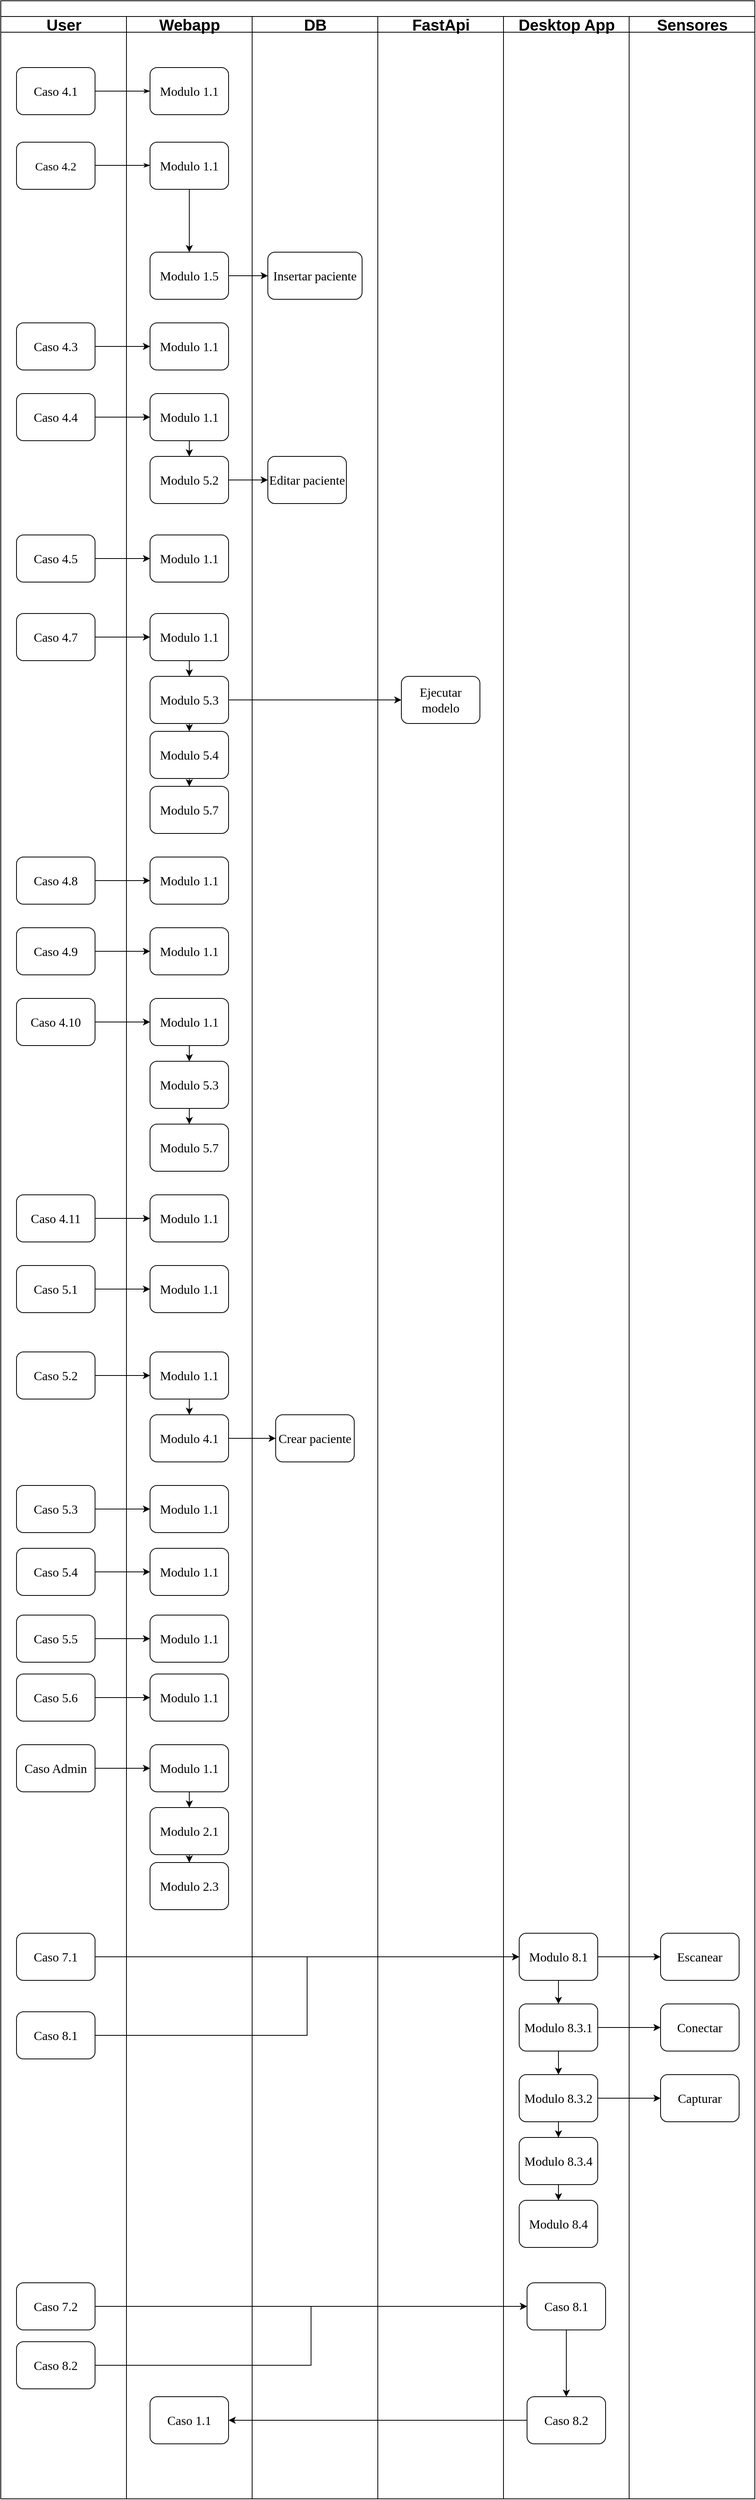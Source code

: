 <mxfile version="22.1.4" type="device">
  <diagram name="Page-1" id="74e2e168-ea6b-b213-b513-2b3c1d86103e">
    <mxGraphModel dx="1400" dy="723" grid="1" gridSize="10" guides="1" tooltips="1" connect="1" arrows="1" fold="1" page="1" pageScale="1" pageWidth="1100" pageHeight="850" background="none" math="0" shadow="0">
      <root>
        <mxCell id="0" />
        <mxCell id="1" parent="0" />
        <mxCell id="77e6c97f196da883-1" value="" style="swimlane;html=1;childLayout=stackLayout;startSize=20;rounded=0;shadow=0;labelBackgroundColor=none;strokeWidth=1;fontFamily=Verdana;fontSize=19;align=center;" parent="1" vertex="1">
          <mxGeometry x="70" y="40" width="960" height="3180" as="geometry" />
        </mxCell>
        <mxCell id="77e6c97f196da883-2" value="User" style="swimlane;html=1;startSize=20;fontSize=20;" parent="77e6c97f196da883-1" vertex="1">
          <mxGeometry y="20" width="160" height="3160" as="geometry" />
        </mxCell>
        <mxCell id="77e6c97f196da883-8" value="&lt;font style=&quot;font-size: 16px;&quot;&gt;Caso 4.1&lt;/font&gt;" style="rounded=1;whiteSpace=wrap;html=1;shadow=0;labelBackgroundColor=none;strokeWidth=1;fontFamily=Verdana;fontSize=8;align=center;" parent="77e6c97f196da883-2" vertex="1">
          <mxGeometry x="20" y="65" width="100" height="60" as="geometry" />
        </mxCell>
        <mxCell id="XBD43902KFohH3j-Ddfg-4" value="&lt;font style=&quot;font-size: 15px;&quot;&gt;Caso 4.2&lt;/font&gt;" style="rounded=1;whiteSpace=wrap;html=1;shadow=0;labelBackgroundColor=none;strokeWidth=1;fontFamily=Verdana;fontSize=8;align=center;" parent="77e6c97f196da883-2" vertex="1">
          <mxGeometry x="20" y="160" width="100" height="60" as="geometry" />
        </mxCell>
        <mxCell id="XBD43902KFohH3j-Ddfg-8" style="edgeStyle=orthogonalEdgeStyle;rounded=1;html=1;labelBackgroundColor=none;startArrow=none;startFill=0;startSize=5;endArrow=classicThin;endFill=1;endSize=5;jettySize=auto;orthogonalLoop=1;strokeWidth=1;fontFamily=Verdana;fontSize=8" parent="77e6c97f196da883-2" edge="1">
          <mxGeometry relative="1" as="geometry">
            <mxPoint x="120" y="189.5" as="sourcePoint" />
            <mxPoint x="190" y="189.5" as="targetPoint" />
          </mxGeometry>
        </mxCell>
        <mxCell id="XBD43902KFohH3j-Ddfg-13" value="&lt;font style=&quot;font-size: 16px;&quot;&gt;Caso 4.3&lt;/font&gt;" style="rounded=1;whiteSpace=wrap;html=1;shadow=0;labelBackgroundColor=none;strokeWidth=1;fontFamily=Verdana;fontSize=8;align=center;" parent="77e6c97f196da883-2" vertex="1">
          <mxGeometry x="20" y="390" width="100" height="60" as="geometry" />
        </mxCell>
        <mxCell id="XBD43902KFohH3j-Ddfg-16" value="&lt;font style=&quot;font-size: 16px;&quot;&gt;Caso 4.4&lt;/font&gt;" style="rounded=1;whiteSpace=wrap;html=1;shadow=0;labelBackgroundColor=none;strokeWidth=1;fontFamily=Verdana;fontSize=8;align=center;" parent="77e6c97f196da883-2" vertex="1">
          <mxGeometry x="20" y="480" width="100" height="60" as="geometry" />
        </mxCell>
        <mxCell id="XBD43902KFohH3j-Ddfg-29" value="&lt;font style=&quot;font-size: 16px;&quot;&gt;Caso 4.5&lt;/font&gt;" style="rounded=1;whiteSpace=wrap;html=1;shadow=0;labelBackgroundColor=none;strokeWidth=1;fontFamily=Verdana;fontSize=8;align=center;" parent="77e6c97f196da883-2" vertex="1">
          <mxGeometry x="20" y="660" width="100" height="60" as="geometry" />
        </mxCell>
        <mxCell id="XBD43902KFohH3j-Ddfg-32" value="&lt;font style=&quot;font-size: 16px;&quot;&gt;Caso 4.7&lt;/font&gt;" style="rounded=1;whiteSpace=wrap;html=1;shadow=0;labelBackgroundColor=none;strokeWidth=1;fontFamily=Verdana;fontSize=8;align=center;" parent="77e6c97f196da883-2" vertex="1">
          <mxGeometry x="20" y="760" width="100" height="60" as="geometry" />
        </mxCell>
        <mxCell id="XBD43902KFohH3j-Ddfg-45" value="&lt;font style=&quot;font-size: 16px;&quot;&gt;Caso 4.8&lt;/font&gt;" style="rounded=1;whiteSpace=wrap;html=1;shadow=0;labelBackgroundColor=none;strokeWidth=1;fontFamily=Verdana;fontSize=8;align=center;" parent="77e6c97f196da883-2" vertex="1">
          <mxGeometry x="20" y="1070" width="100" height="60" as="geometry" />
        </mxCell>
        <mxCell id="XBD43902KFohH3j-Ddfg-48" value="&lt;font style=&quot;font-size: 16px;&quot;&gt;Caso 4.9&lt;/font&gt;" style="rounded=1;whiteSpace=wrap;html=1;shadow=0;labelBackgroundColor=none;strokeWidth=1;fontFamily=Verdana;fontSize=8;align=center;" parent="77e6c97f196da883-2" vertex="1">
          <mxGeometry x="20" y="1160" width="100" height="60" as="geometry" />
        </mxCell>
        <mxCell id="XBD43902KFohH3j-Ddfg-51" value="&lt;font style=&quot;font-size: 16px;&quot;&gt;Caso 4.10&lt;/font&gt;" style="rounded=1;whiteSpace=wrap;html=1;shadow=0;labelBackgroundColor=none;strokeWidth=1;fontFamily=Verdana;fontSize=8;align=center;" parent="77e6c97f196da883-2" vertex="1">
          <mxGeometry x="20" y="1250" width="100" height="60" as="geometry" />
        </mxCell>
        <mxCell id="XBD43902KFohH3j-Ddfg-58" value="&lt;font style=&quot;font-size: 16px;&quot;&gt;Caso 4.11&lt;/font&gt;" style="rounded=1;whiteSpace=wrap;html=1;shadow=0;labelBackgroundColor=none;strokeWidth=1;fontFamily=Verdana;fontSize=8;align=center;" parent="77e6c97f196da883-2" vertex="1">
          <mxGeometry x="20" y="1500" width="100" height="60" as="geometry" />
        </mxCell>
        <mxCell id="XBD43902KFohH3j-Ddfg-61" value="&lt;font style=&quot;font-size: 16px;&quot;&gt;Caso 5.1&lt;/font&gt;" style="rounded=1;whiteSpace=wrap;html=1;shadow=0;labelBackgroundColor=none;strokeWidth=1;fontFamily=Verdana;fontSize=8;align=center;" parent="77e6c97f196da883-2" vertex="1">
          <mxGeometry x="20" y="1590" width="100" height="60" as="geometry" />
        </mxCell>
        <mxCell id="XBD43902KFohH3j-Ddfg-64" value="&lt;font style=&quot;font-size: 16px;&quot;&gt;Caso 5.2&lt;/font&gt;" style="rounded=1;whiteSpace=wrap;html=1;shadow=0;labelBackgroundColor=none;strokeWidth=1;fontFamily=Verdana;fontSize=8;align=center;" parent="77e6c97f196da883-2" vertex="1">
          <mxGeometry x="20" y="1700" width="100" height="60" as="geometry" />
        </mxCell>
        <mxCell id="XBD43902KFohH3j-Ddfg-72" value="&lt;font style=&quot;font-size: 16px;&quot;&gt;Caso 5.3&lt;/font&gt;" style="rounded=1;whiteSpace=wrap;html=1;shadow=0;labelBackgroundColor=none;strokeWidth=1;fontFamily=Verdana;fontSize=8;align=center;" parent="77e6c97f196da883-2" vertex="1">
          <mxGeometry x="20" y="1870" width="100" height="60" as="geometry" />
        </mxCell>
        <mxCell id="XBD43902KFohH3j-Ddfg-75" value="&lt;font style=&quot;font-size: 16px;&quot;&gt;Caso 5.4&lt;/font&gt;" style="rounded=1;whiteSpace=wrap;html=1;shadow=0;labelBackgroundColor=none;strokeWidth=1;fontFamily=Verdana;fontSize=8;align=center;" parent="77e6c97f196da883-2" vertex="1">
          <mxGeometry x="20" y="1950" width="100" height="60" as="geometry" />
        </mxCell>
        <mxCell id="XBD43902KFohH3j-Ddfg-78" value="&lt;font style=&quot;font-size: 16px;&quot;&gt;Caso 5.5&lt;/font&gt;" style="rounded=1;whiteSpace=wrap;html=1;shadow=0;labelBackgroundColor=none;strokeWidth=1;fontFamily=Verdana;fontSize=8;align=center;" parent="77e6c97f196da883-2" vertex="1">
          <mxGeometry x="20" y="2035" width="100" height="60" as="geometry" />
        </mxCell>
        <mxCell id="XBD43902KFohH3j-Ddfg-81" value="&lt;font style=&quot;font-size: 16px;&quot;&gt;Caso 5.6&lt;/font&gt;" style="rounded=1;whiteSpace=wrap;html=1;shadow=0;labelBackgroundColor=none;strokeWidth=1;fontFamily=Verdana;fontSize=8;align=center;" parent="77e6c97f196da883-2" vertex="1">
          <mxGeometry x="20" y="2110" width="100" height="60" as="geometry" />
        </mxCell>
        <mxCell id="XBD43902KFohH3j-Ddfg-86" value="&lt;font style=&quot;font-size: 16px;&quot;&gt;Caso Admin&lt;/font&gt;" style="rounded=1;whiteSpace=wrap;html=1;shadow=0;labelBackgroundColor=none;strokeWidth=1;fontFamily=Verdana;fontSize=8;align=center;" parent="77e6c97f196da883-2" vertex="1">
          <mxGeometry x="20" y="2200" width="100" height="60" as="geometry" />
        </mxCell>
        <mxCell id="XBD43902KFohH3j-Ddfg-93" value="&lt;font style=&quot;font-size: 16px;&quot;&gt;Caso 7.1&lt;/font&gt;" style="rounded=1;whiteSpace=wrap;html=1;shadow=0;labelBackgroundColor=none;strokeWidth=1;fontFamily=Verdana;fontSize=8;align=center;" parent="77e6c97f196da883-2" vertex="1">
          <mxGeometry x="20" y="2440" width="100" height="60" as="geometry" />
        </mxCell>
        <mxCell id="XBD43902KFohH3j-Ddfg-132" value="&lt;font style=&quot;font-size: 16px;&quot;&gt;Caso 7.2&lt;/font&gt;" style="rounded=1;whiteSpace=wrap;html=1;shadow=0;labelBackgroundColor=none;strokeWidth=1;fontFamily=Verdana;fontSize=8;align=center;" parent="77e6c97f196da883-2" vertex="1">
          <mxGeometry x="20" y="2885" width="100" height="60" as="geometry" />
        </mxCell>
        <mxCell id="XBD43902KFohH3j-Ddfg-150" value="&lt;font style=&quot;font-size: 16px;&quot;&gt;Caso 8.1&lt;/font&gt;" style="rounded=1;whiteSpace=wrap;html=1;shadow=0;labelBackgroundColor=none;strokeWidth=1;fontFamily=Verdana;fontSize=8;align=center;" parent="77e6c97f196da883-2" vertex="1">
          <mxGeometry x="20" y="2540" width="100" height="60" as="geometry" />
        </mxCell>
        <mxCell id="XBD43902KFohH3j-Ddfg-152" value="&lt;font style=&quot;font-size: 16px;&quot;&gt;Caso 8.2&lt;/font&gt;" style="rounded=1;whiteSpace=wrap;html=1;shadow=0;labelBackgroundColor=none;strokeWidth=1;fontFamily=Verdana;fontSize=8;align=center;" parent="77e6c97f196da883-2" vertex="1">
          <mxGeometry x="20" y="2960" width="100" height="60" as="geometry" />
        </mxCell>
        <mxCell id="77e6c97f196da883-26" style="edgeStyle=orthogonalEdgeStyle;rounded=1;html=1;labelBackgroundColor=none;startArrow=none;startFill=0;startSize=5;endArrow=classicThin;endFill=1;endSize=5;jettySize=auto;orthogonalLoop=1;strokeWidth=1;fontFamily=Verdana;fontSize=8" parent="77e6c97f196da883-1" source="77e6c97f196da883-8" target="77e6c97f196da883-11" edge="1">
          <mxGeometry relative="1" as="geometry" />
        </mxCell>
        <mxCell id="77e6c97f196da883-3" value="Webapp" style="swimlane;html=1;startSize=20;fontSize=20;" parent="77e6c97f196da883-1" vertex="1">
          <mxGeometry x="160" y="20" width="160" height="3160" as="geometry" />
        </mxCell>
        <mxCell id="77e6c97f196da883-11" value="&lt;font style=&quot;font-size: 16px;&quot;&gt;Modulo 1.1&lt;/font&gt;" style="rounded=1;whiteSpace=wrap;html=1;shadow=0;labelBackgroundColor=none;strokeWidth=1;fontFamily=Verdana;fontSize=8;align=center;" parent="77e6c97f196da883-3" vertex="1">
          <mxGeometry x="30" y="65" width="100" height="60" as="geometry" />
        </mxCell>
        <mxCell id="XBD43902KFohH3j-Ddfg-10" value="" style="edgeStyle=orthogonalEdgeStyle;rounded=0;orthogonalLoop=1;jettySize=auto;html=1;" parent="77e6c97f196da883-3" source="XBD43902KFohH3j-Ddfg-7" target="XBD43902KFohH3j-Ddfg-9" edge="1">
          <mxGeometry relative="1" as="geometry" />
        </mxCell>
        <mxCell id="XBD43902KFohH3j-Ddfg-7" value="&lt;font style=&quot;font-size: 16px;&quot;&gt;Modulo 1.1&lt;/font&gt;" style="rounded=1;whiteSpace=wrap;html=1;shadow=0;labelBackgroundColor=none;strokeWidth=1;fontFamily=Verdana;fontSize=8;align=center;" parent="77e6c97f196da883-3" vertex="1">
          <mxGeometry x="30" y="160" width="100" height="60" as="geometry" />
        </mxCell>
        <mxCell id="XBD43902KFohH3j-Ddfg-9" value="&lt;font style=&quot;font-size: 16px;&quot;&gt;Modulo 1.5&lt;/font&gt;" style="rounded=1;whiteSpace=wrap;html=1;shadow=0;labelBackgroundColor=none;strokeWidth=1;fontFamily=Verdana;fontSize=8;align=center;" parent="77e6c97f196da883-3" vertex="1">
          <mxGeometry x="30" y="300" width="100" height="60" as="geometry" />
        </mxCell>
        <mxCell id="XBD43902KFohH3j-Ddfg-14" value="&lt;font style=&quot;font-size: 16px;&quot;&gt;Modulo 1.1&lt;/font&gt;" style="rounded=1;whiteSpace=wrap;html=1;shadow=0;labelBackgroundColor=none;strokeWidth=1;fontFamily=Verdana;fontSize=8;align=center;" parent="77e6c97f196da883-3" vertex="1">
          <mxGeometry x="30" y="390" width="100" height="60" as="geometry" />
        </mxCell>
        <mxCell id="XBD43902KFohH3j-Ddfg-20" value="" style="edgeStyle=orthogonalEdgeStyle;rounded=0;orthogonalLoop=1;jettySize=auto;html=1;" parent="77e6c97f196da883-3" source="XBD43902KFohH3j-Ddfg-17" target="XBD43902KFohH3j-Ddfg-19" edge="1">
          <mxGeometry relative="1" as="geometry" />
        </mxCell>
        <mxCell id="XBD43902KFohH3j-Ddfg-17" value="&lt;font style=&quot;font-size: 16px;&quot;&gt;Modulo 1.1&lt;/font&gt;" style="rounded=1;whiteSpace=wrap;html=1;shadow=0;labelBackgroundColor=none;strokeWidth=1;fontFamily=Verdana;fontSize=8;align=center;" parent="77e6c97f196da883-3" vertex="1">
          <mxGeometry x="30" y="480" width="100" height="60" as="geometry" />
        </mxCell>
        <mxCell id="XBD43902KFohH3j-Ddfg-19" value="&lt;font style=&quot;font-size: 16px;&quot;&gt;Modulo 5.2&lt;/font&gt;" style="rounded=1;whiteSpace=wrap;html=1;shadow=0;labelBackgroundColor=none;strokeWidth=1;fontFamily=Verdana;fontSize=8;align=center;" parent="77e6c97f196da883-3" vertex="1">
          <mxGeometry x="30" y="560" width="100" height="60" as="geometry" />
        </mxCell>
        <mxCell id="XBD43902KFohH3j-Ddfg-30" value="&lt;font style=&quot;font-size: 16px;&quot;&gt;Modulo 1.1&lt;/font&gt;" style="rounded=1;whiteSpace=wrap;html=1;shadow=0;labelBackgroundColor=none;strokeWidth=1;fontFamily=Verdana;fontSize=8;align=center;" parent="77e6c97f196da883-3" vertex="1">
          <mxGeometry x="30" y="660" width="100" height="60" as="geometry" />
        </mxCell>
        <mxCell id="XBD43902KFohH3j-Ddfg-36" value="" style="edgeStyle=orthogonalEdgeStyle;rounded=0;orthogonalLoop=1;jettySize=auto;html=1;" parent="77e6c97f196da883-3" source="XBD43902KFohH3j-Ddfg-33" target="XBD43902KFohH3j-Ddfg-35" edge="1">
          <mxGeometry relative="1" as="geometry" />
        </mxCell>
        <mxCell id="XBD43902KFohH3j-Ddfg-33" value="&lt;font style=&quot;font-size: 16px;&quot;&gt;Modulo 1.1&lt;/font&gt;" style="rounded=1;whiteSpace=wrap;html=1;shadow=0;labelBackgroundColor=none;strokeWidth=1;fontFamily=Verdana;fontSize=8;align=center;" parent="77e6c97f196da883-3" vertex="1">
          <mxGeometry x="30" y="760" width="100" height="60" as="geometry" />
        </mxCell>
        <mxCell id="XBD43902KFohH3j-Ddfg-38" value="" style="edgeStyle=orthogonalEdgeStyle;rounded=0;orthogonalLoop=1;jettySize=auto;html=1;" parent="77e6c97f196da883-3" source="XBD43902KFohH3j-Ddfg-35" target="XBD43902KFohH3j-Ddfg-37" edge="1">
          <mxGeometry relative="1" as="geometry" />
        </mxCell>
        <mxCell id="XBD43902KFohH3j-Ddfg-35" value="&lt;font style=&quot;font-size: 16px;&quot;&gt;Modulo 5.3&lt;/font&gt;" style="rounded=1;whiteSpace=wrap;html=1;shadow=0;labelBackgroundColor=none;strokeWidth=1;fontFamily=Verdana;fontSize=8;align=center;" parent="77e6c97f196da883-3" vertex="1">
          <mxGeometry x="30" y="840" width="100" height="60" as="geometry" />
        </mxCell>
        <mxCell id="XBD43902KFohH3j-Ddfg-40" value="" style="edgeStyle=orthogonalEdgeStyle;rounded=0;orthogonalLoop=1;jettySize=auto;html=1;" parent="77e6c97f196da883-3" source="XBD43902KFohH3j-Ddfg-37" target="XBD43902KFohH3j-Ddfg-39" edge="1">
          <mxGeometry relative="1" as="geometry" />
        </mxCell>
        <mxCell id="XBD43902KFohH3j-Ddfg-37" value="&lt;font style=&quot;font-size: 16px;&quot;&gt;Modulo 5.4&lt;/font&gt;" style="rounded=1;whiteSpace=wrap;html=1;shadow=0;labelBackgroundColor=none;strokeWidth=1;fontFamily=Verdana;fontSize=8;align=center;" parent="77e6c97f196da883-3" vertex="1">
          <mxGeometry x="30" y="910" width="100" height="60" as="geometry" />
        </mxCell>
        <mxCell id="XBD43902KFohH3j-Ddfg-39" value="&lt;font style=&quot;font-size: 16px;&quot;&gt;Modulo 5.7&lt;/font&gt;" style="rounded=1;whiteSpace=wrap;html=1;shadow=0;labelBackgroundColor=none;strokeWidth=1;fontFamily=Verdana;fontSize=8;align=center;" parent="77e6c97f196da883-3" vertex="1">
          <mxGeometry x="30" y="980" width="100" height="60" as="geometry" />
        </mxCell>
        <mxCell id="XBD43902KFohH3j-Ddfg-46" value="&lt;font style=&quot;font-size: 16px;&quot;&gt;Modulo 1.1&lt;/font&gt;" style="rounded=1;whiteSpace=wrap;html=1;shadow=0;labelBackgroundColor=none;strokeWidth=1;fontFamily=Verdana;fontSize=8;align=center;" parent="77e6c97f196da883-3" vertex="1">
          <mxGeometry x="30" y="1070" width="100" height="60" as="geometry" />
        </mxCell>
        <mxCell id="XBD43902KFohH3j-Ddfg-49" value="&lt;font style=&quot;font-size: 16px;&quot;&gt;Modulo 1.1&lt;/font&gt;" style="rounded=1;whiteSpace=wrap;html=1;shadow=0;labelBackgroundColor=none;strokeWidth=1;fontFamily=Verdana;fontSize=8;align=center;" parent="77e6c97f196da883-3" vertex="1">
          <mxGeometry x="30" y="1160" width="100" height="60" as="geometry" />
        </mxCell>
        <mxCell id="XBD43902KFohH3j-Ddfg-55" value="" style="edgeStyle=orthogonalEdgeStyle;rounded=0;orthogonalLoop=1;jettySize=auto;html=1;" parent="77e6c97f196da883-3" source="XBD43902KFohH3j-Ddfg-52" target="XBD43902KFohH3j-Ddfg-54" edge="1">
          <mxGeometry relative="1" as="geometry" />
        </mxCell>
        <mxCell id="XBD43902KFohH3j-Ddfg-52" value="&lt;font style=&quot;font-size: 16px;&quot;&gt;Modulo 1.1&lt;/font&gt;" style="rounded=1;whiteSpace=wrap;html=1;shadow=0;labelBackgroundColor=none;strokeWidth=1;fontFamily=Verdana;fontSize=8;align=center;" parent="77e6c97f196da883-3" vertex="1">
          <mxGeometry x="30" y="1250" width="100" height="60" as="geometry" />
        </mxCell>
        <mxCell id="XBD43902KFohH3j-Ddfg-57" value="" style="edgeStyle=orthogonalEdgeStyle;rounded=0;orthogonalLoop=1;jettySize=auto;html=1;" parent="77e6c97f196da883-3" source="XBD43902KFohH3j-Ddfg-54" target="XBD43902KFohH3j-Ddfg-56" edge="1">
          <mxGeometry relative="1" as="geometry" />
        </mxCell>
        <mxCell id="XBD43902KFohH3j-Ddfg-54" value="&lt;font style=&quot;font-size: 16px;&quot;&gt;Modulo 5.3&lt;/font&gt;" style="rounded=1;whiteSpace=wrap;html=1;shadow=0;labelBackgroundColor=none;strokeWidth=1;fontFamily=Verdana;fontSize=8;align=center;" parent="77e6c97f196da883-3" vertex="1">
          <mxGeometry x="30" y="1330" width="100" height="60" as="geometry" />
        </mxCell>
        <mxCell id="XBD43902KFohH3j-Ddfg-56" value="&lt;font style=&quot;font-size: 16px;&quot;&gt;Modulo 5.7&lt;/font&gt;" style="rounded=1;whiteSpace=wrap;html=1;shadow=0;labelBackgroundColor=none;strokeWidth=1;fontFamily=Verdana;fontSize=8;align=center;" parent="77e6c97f196da883-3" vertex="1">
          <mxGeometry x="30" y="1410" width="100" height="60" as="geometry" />
        </mxCell>
        <mxCell id="XBD43902KFohH3j-Ddfg-59" value="&lt;font style=&quot;font-size: 16px;&quot;&gt;Modulo 1.1&lt;/font&gt;" style="rounded=1;whiteSpace=wrap;html=1;shadow=0;labelBackgroundColor=none;strokeWidth=1;fontFamily=Verdana;fontSize=8;align=center;" parent="77e6c97f196da883-3" vertex="1">
          <mxGeometry x="30" y="1500" width="100" height="60" as="geometry" />
        </mxCell>
        <mxCell id="XBD43902KFohH3j-Ddfg-62" value="&lt;font style=&quot;font-size: 16px;&quot;&gt;Modulo 1.1&lt;/font&gt;" style="rounded=1;whiteSpace=wrap;html=1;shadow=0;labelBackgroundColor=none;strokeWidth=1;fontFamily=Verdana;fontSize=8;align=center;" parent="77e6c97f196da883-3" vertex="1">
          <mxGeometry x="30" y="1590" width="100" height="60" as="geometry" />
        </mxCell>
        <mxCell id="XBD43902KFohH3j-Ddfg-68" value="" style="edgeStyle=orthogonalEdgeStyle;rounded=0;orthogonalLoop=1;jettySize=auto;html=1;" parent="77e6c97f196da883-3" source="XBD43902KFohH3j-Ddfg-65" target="XBD43902KFohH3j-Ddfg-67" edge="1">
          <mxGeometry relative="1" as="geometry" />
        </mxCell>
        <mxCell id="XBD43902KFohH3j-Ddfg-65" value="&lt;font style=&quot;font-size: 16px;&quot;&gt;Modulo 1.1&lt;/font&gt;" style="rounded=1;whiteSpace=wrap;html=1;shadow=0;labelBackgroundColor=none;strokeWidth=1;fontFamily=Verdana;fontSize=8;align=center;" parent="77e6c97f196da883-3" vertex="1">
          <mxGeometry x="30" y="1700" width="100" height="60" as="geometry" />
        </mxCell>
        <mxCell id="XBD43902KFohH3j-Ddfg-67" value="&lt;font style=&quot;font-size: 16px;&quot;&gt;Modulo 4.1&lt;/font&gt;" style="rounded=1;whiteSpace=wrap;html=1;shadow=0;labelBackgroundColor=none;strokeWidth=1;fontFamily=Verdana;fontSize=8;align=center;" parent="77e6c97f196da883-3" vertex="1">
          <mxGeometry x="30" y="1780" width="100" height="60" as="geometry" />
        </mxCell>
        <mxCell id="XBD43902KFohH3j-Ddfg-73" value="&lt;font style=&quot;font-size: 16px;&quot;&gt;Modulo 1.1&lt;/font&gt;" style="rounded=1;whiteSpace=wrap;html=1;shadow=0;labelBackgroundColor=none;strokeWidth=1;fontFamily=Verdana;fontSize=8;align=center;" parent="77e6c97f196da883-3" vertex="1">
          <mxGeometry x="30" y="1870" width="100" height="60" as="geometry" />
        </mxCell>
        <mxCell id="XBD43902KFohH3j-Ddfg-76" value="&lt;font style=&quot;font-size: 16px;&quot;&gt;Modulo 1.1&lt;/font&gt;" style="rounded=1;whiteSpace=wrap;html=1;shadow=0;labelBackgroundColor=none;strokeWidth=1;fontFamily=Verdana;fontSize=8;align=center;" parent="77e6c97f196da883-3" vertex="1">
          <mxGeometry x="30" y="1950" width="100" height="60" as="geometry" />
        </mxCell>
        <mxCell id="XBD43902KFohH3j-Ddfg-79" value="&lt;font style=&quot;font-size: 16px;&quot;&gt;Modulo 1.1&lt;/font&gt;" style="rounded=1;whiteSpace=wrap;html=1;shadow=0;labelBackgroundColor=none;strokeWidth=1;fontFamily=Verdana;fontSize=8;align=center;" parent="77e6c97f196da883-3" vertex="1">
          <mxGeometry x="30" y="2035" width="100" height="60" as="geometry" />
        </mxCell>
        <mxCell id="XBD43902KFohH3j-Ddfg-82" value="&lt;font style=&quot;font-size: 16px;&quot;&gt;Modulo 1.1&lt;/font&gt;" style="rounded=1;whiteSpace=wrap;html=1;shadow=0;labelBackgroundColor=none;strokeWidth=1;fontFamily=Verdana;fontSize=8;align=center;" parent="77e6c97f196da883-3" vertex="1">
          <mxGeometry x="30" y="2110" width="100" height="60" as="geometry" />
        </mxCell>
        <mxCell id="XBD43902KFohH3j-Ddfg-90" value="" style="edgeStyle=orthogonalEdgeStyle;rounded=0;orthogonalLoop=1;jettySize=auto;html=1;" parent="77e6c97f196da883-3" source="XBD43902KFohH3j-Ddfg-87" target="XBD43902KFohH3j-Ddfg-89" edge="1">
          <mxGeometry relative="1" as="geometry" />
        </mxCell>
        <mxCell id="XBD43902KFohH3j-Ddfg-87" value="&lt;font style=&quot;font-size: 16px;&quot;&gt;Modulo 1.1&lt;/font&gt;" style="rounded=1;whiteSpace=wrap;html=1;shadow=0;labelBackgroundColor=none;strokeWidth=1;fontFamily=Verdana;fontSize=8;align=center;" parent="77e6c97f196da883-3" vertex="1">
          <mxGeometry x="30" y="2200" width="100" height="60" as="geometry" />
        </mxCell>
        <mxCell id="XBD43902KFohH3j-Ddfg-92" value="" style="edgeStyle=orthogonalEdgeStyle;rounded=0;orthogonalLoop=1;jettySize=auto;html=1;" parent="77e6c97f196da883-3" source="XBD43902KFohH3j-Ddfg-89" target="XBD43902KFohH3j-Ddfg-91" edge="1">
          <mxGeometry relative="1" as="geometry" />
        </mxCell>
        <mxCell id="XBD43902KFohH3j-Ddfg-89" value="&lt;font style=&quot;font-size: 16px;&quot;&gt;Modulo 2.1&lt;/font&gt;" style="rounded=1;whiteSpace=wrap;html=1;shadow=0;labelBackgroundColor=none;strokeWidth=1;fontFamily=Verdana;fontSize=8;align=center;" parent="77e6c97f196da883-3" vertex="1">
          <mxGeometry x="30" y="2280" width="100" height="60" as="geometry" />
        </mxCell>
        <mxCell id="XBD43902KFohH3j-Ddfg-91" value="&lt;font style=&quot;font-size: 16px;&quot;&gt;Modulo 2.3&lt;/font&gt;" style="rounded=1;whiteSpace=wrap;html=1;shadow=0;labelBackgroundColor=none;strokeWidth=1;fontFamily=Verdana;fontSize=8;align=center;" parent="77e6c97f196da883-3" vertex="1">
          <mxGeometry x="30" y="2350" width="100" height="60" as="geometry" />
        </mxCell>
        <mxCell id="XBD43902KFohH3j-Ddfg-137" value="&lt;font style=&quot;font-size: 16px;&quot;&gt;Caso 1.1&lt;/font&gt;" style="rounded=1;whiteSpace=wrap;html=1;shadow=0;labelBackgroundColor=none;strokeWidth=1;fontFamily=Verdana;fontSize=8;align=center;" parent="77e6c97f196da883-3" vertex="1">
          <mxGeometry x="30" y="3030" width="100" height="60" as="geometry" />
        </mxCell>
        <mxCell id="77e6c97f196da883-4" value="DB" style="swimlane;html=1;startSize=20;fontSize=20;" parent="77e6c97f196da883-1" vertex="1">
          <mxGeometry x="320" y="20" width="160" height="3160" as="geometry" />
        </mxCell>
        <mxCell id="XBD43902KFohH3j-Ddfg-11" value="&lt;font style=&quot;font-size: 16px;&quot;&gt;Insertar paciente&lt;/font&gt;" style="whiteSpace=wrap;html=1;fontSize=8;fontFamily=Verdana;rounded=1;shadow=0;labelBackgroundColor=none;strokeWidth=1;" parent="77e6c97f196da883-4" vertex="1">
          <mxGeometry x="20" y="300" width="120" height="60" as="geometry" />
        </mxCell>
        <mxCell id="XBD43902KFohH3j-Ddfg-21" value="&lt;font style=&quot;font-size: 16px;&quot;&gt;Editar paciente&lt;/font&gt;" style="rounded=1;whiteSpace=wrap;html=1;shadow=0;labelBackgroundColor=none;strokeWidth=1;fontFamily=Verdana;fontSize=8;align=center;" parent="77e6c97f196da883-4" vertex="1">
          <mxGeometry x="20" y="560" width="100" height="60" as="geometry" />
        </mxCell>
        <mxCell id="XBD43902KFohH3j-Ddfg-69" value="&lt;font style=&quot;font-size: 16px;&quot;&gt;Crear paciente&lt;/font&gt;" style="rounded=1;whiteSpace=wrap;html=1;shadow=0;labelBackgroundColor=none;strokeWidth=1;fontFamily=Verdana;fontSize=8;align=center;" parent="77e6c97f196da883-4" vertex="1">
          <mxGeometry x="30" y="1780" width="100" height="60" as="geometry" />
        </mxCell>
        <mxCell id="XBD43902KFohH3j-Ddfg-12" value="" style="edgeStyle=orthogonalEdgeStyle;rounded=0;orthogonalLoop=1;jettySize=auto;html=1;" parent="77e6c97f196da883-1" source="XBD43902KFohH3j-Ddfg-9" target="XBD43902KFohH3j-Ddfg-11" edge="1">
          <mxGeometry relative="1" as="geometry" />
        </mxCell>
        <mxCell id="XBD43902KFohH3j-Ddfg-15" value="" style="edgeStyle=orthogonalEdgeStyle;rounded=0;orthogonalLoop=1;jettySize=auto;html=1;" parent="77e6c97f196da883-1" source="XBD43902KFohH3j-Ddfg-13" target="XBD43902KFohH3j-Ddfg-14" edge="1">
          <mxGeometry relative="1" as="geometry" />
        </mxCell>
        <mxCell id="XBD43902KFohH3j-Ddfg-18" value="" style="edgeStyle=orthogonalEdgeStyle;rounded=0;orthogonalLoop=1;jettySize=auto;html=1;" parent="77e6c97f196da883-1" source="XBD43902KFohH3j-Ddfg-16" target="XBD43902KFohH3j-Ddfg-17" edge="1">
          <mxGeometry relative="1" as="geometry" />
        </mxCell>
        <mxCell id="XBD43902KFohH3j-Ddfg-22" value="" style="edgeStyle=orthogonalEdgeStyle;rounded=0;orthogonalLoop=1;jettySize=auto;html=1;" parent="77e6c97f196da883-1" source="XBD43902KFohH3j-Ddfg-19" target="XBD43902KFohH3j-Ddfg-21" edge="1">
          <mxGeometry relative="1" as="geometry" />
        </mxCell>
        <mxCell id="XBD43902KFohH3j-Ddfg-31" value="" style="edgeStyle=orthogonalEdgeStyle;rounded=0;orthogonalLoop=1;jettySize=auto;html=1;" parent="77e6c97f196da883-1" source="XBD43902KFohH3j-Ddfg-29" target="XBD43902KFohH3j-Ddfg-30" edge="1">
          <mxGeometry relative="1" as="geometry" />
        </mxCell>
        <mxCell id="XBD43902KFohH3j-Ddfg-34" value="" style="edgeStyle=orthogonalEdgeStyle;rounded=0;orthogonalLoop=1;jettySize=auto;html=1;" parent="77e6c97f196da883-1" source="XBD43902KFohH3j-Ddfg-32" target="XBD43902KFohH3j-Ddfg-33" edge="1">
          <mxGeometry relative="1" as="geometry" />
        </mxCell>
        <mxCell id="XBD43902KFohH3j-Ddfg-42" value="" style="edgeStyle=orthogonalEdgeStyle;rounded=0;orthogonalLoop=1;jettySize=auto;html=1;" parent="77e6c97f196da883-1" source="XBD43902KFohH3j-Ddfg-35" target="XBD43902KFohH3j-Ddfg-41" edge="1">
          <mxGeometry relative="1" as="geometry" />
        </mxCell>
        <mxCell id="XBD43902KFohH3j-Ddfg-47" style="edgeStyle=orthogonalEdgeStyle;rounded=0;orthogonalLoop=1;jettySize=auto;html=1;entryX=0;entryY=0.5;entryDx=0;entryDy=0;" parent="77e6c97f196da883-1" source="XBD43902KFohH3j-Ddfg-45" target="XBD43902KFohH3j-Ddfg-46" edge="1">
          <mxGeometry relative="1" as="geometry">
            <mxPoint x="140" y="1120" as="targetPoint" />
          </mxGeometry>
        </mxCell>
        <mxCell id="XBD43902KFohH3j-Ddfg-50" value="" style="edgeStyle=orthogonalEdgeStyle;rounded=0;orthogonalLoop=1;jettySize=auto;html=1;" parent="77e6c97f196da883-1" source="XBD43902KFohH3j-Ddfg-48" target="XBD43902KFohH3j-Ddfg-49" edge="1">
          <mxGeometry relative="1" as="geometry" />
        </mxCell>
        <mxCell id="XBD43902KFohH3j-Ddfg-53" value="" style="edgeStyle=orthogonalEdgeStyle;rounded=0;orthogonalLoop=1;jettySize=auto;html=1;" parent="77e6c97f196da883-1" source="XBD43902KFohH3j-Ddfg-51" target="XBD43902KFohH3j-Ddfg-52" edge="1">
          <mxGeometry relative="1" as="geometry" />
        </mxCell>
        <mxCell id="XBD43902KFohH3j-Ddfg-60" value="" style="edgeStyle=orthogonalEdgeStyle;rounded=0;orthogonalLoop=1;jettySize=auto;html=1;" parent="77e6c97f196da883-1" source="XBD43902KFohH3j-Ddfg-58" target="XBD43902KFohH3j-Ddfg-59" edge="1">
          <mxGeometry relative="1" as="geometry" />
        </mxCell>
        <mxCell id="XBD43902KFohH3j-Ddfg-63" value="" style="edgeStyle=orthogonalEdgeStyle;rounded=0;orthogonalLoop=1;jettySize=auto;html=1;" parent="77e6c97f196da883-1" source="XBD43902KFohH3j-Ddfg-61" target="XBD43902KFohH3j-Ddfg-62" edge="1">
          <mxGeometry relative="1" as="geometry" />
        </mxCell>
        <mxCell id="XBD43902KFohH3j-Ddfg-66" value="" style="edgeStyle=orthogonalEdgeStyle;rounded=0;orthogonalLoop=1;jettySize=auto;html=1;" parent="77e6c97f196da883-1" source="XBD43902KFohH3j-Ddfg-64" target="XBD43902KFohH3j-Ddfg-65" edge="1">
          <mxGeometry relative="1" as="geometry" />
        </mxCell>
        <mxCell id="XBD43902KFohH3j-Ddfg-70" value="" style="edgeStyle=orthogonalEdgeStyle;rounded=0;orthogonalLoop=1;jettySize=auto;html=1;" parent="77e6c97f196da883-1" source="XBD43902KFohH3j-Ddfg-67" target="XBD43902KFohH3j-Ddfg-69" edge="1">
          <mxGeometry relative="1" as="geometry" />
        </mxCell>
        <mxCell id="XBD43902KFohH3j-Ddfg-74" value="" style="edgeStyle=orthogonalEdgeStyle;rounded=0;orthogonalLoop=1;jettySize=auto;html=1;" parent="77e6c97f196da883-1" source="XBD43902KFohH3j-Ddfg-72" target="XBD43902KFohH3j-Ddfg-73" edge="1">
          <mxGeometry relative="1" as="geometry" />
        </mxCell>
        <mxCell id="XBD43902KFohH3j-Ddfg-77" value="" style="edgeStyle=orthogonalEdgeStyle;rounded=0;orthogonalLoop=1;jettySize=auto;html=1;" parent="77e6c97f196da883-1" source="XBD43902KFohH3j-Ddfg-75" target="XBD43902KFohH3j-Ddfg-76" edge="1">
          <mxGeometry relative="1" as="geometry" />
        </mxCell>
        <mxCell id="XBD43902KFohH3j-Ddfg-80" value="" style="edgeStyle=orthogonalEdgeStyle;rounded=0;orthogonalLoop=1;jettySize=auto;html=1;" parent="77e6c97f196da883-1" source="XBD43902KFohH3j-Ddfg-78" target="XBD43902KFohH3j-Ddfg-79" edge="1">
          <mxGeometry relative="1" as="geometry" />
        </mxCell>
        <mxCell id="XBD43902KFohH3j-Ddfg-83" value="" style="edgeStyle=orthogonalEdgeStyle;rounded=0;orthogonalLoop=1;jettySize=auto;html=1;" parent="77e6c97f196da883-1" source="XBD43902KFohH3j-Ddfg-81" target="XBD43902KFohH3j-Ddfg-82" edge="1">
          <mxGeometry relative="1" as="geometry" />
        </mxCell>
        <mxCell id="77e6c97f196da883-5" value="FastApi" style="swimlane;html=1;startSize=20;fontSize=20;" parent="77e6c97f196da883-1" vertex="1">
          <mxGeometry x="480" y="20" width="160" height="3160" as="geometry" />
        </mxCell>
        <mxCell id="XBD43902KFohH3j-Ddfg-41" value="&lt;font style=&quot;font-size: 16px;&quot;&gt;Ejecutar modelo&lt;/font&gt;" style="rounded=1;whiteSpace=wrap;html=1;shadow=0;labelBackgroundColor=none;strokeWidth=1;fontFamily=Verdana;fontSize=8;align=center;" parent="77e6c97f196da883-5" vertex="1">
          <mxGeometry x="30" y="840" width="100" height="60" as="geometry" />
        </mxCell>
        <mxCell id="XBD43902KFohH3j-Ddfg-84" value="Desktop App" style="swimlane;html=1;startSize=20;fontSize=20;" parent="77e6c97f196da883-1" vertex="1">
          <mxGeometry x="640" y="20" width="160" height="3160" as="geometry" />
        </mxCell>
        <mxCell id="XBD43902KFohH3j-Ddfg-94" value="&lt;font style=&quot;font-size: 16px;&quot;&gt;Modulo 8.1&lt;/font&gt;" style="rounded=1;whiteSpace=wrap;html=1;shadow=0;labelBackgroundColor=none;strokeWidth=1;fontFamily=Verdana;fontSize=8;align=center;" parent="XBD43902KFohH3j-Ddfg-84" vertex="1">
          <mxGeometry x="20" y="2440" width="100" height="60" as="geometry" />
        </mxCell>
        <mxCell id="XBD43902KFohH3j-Ddfg-96" value="&lt;font style=&quot;font-size: 16px;&quot;&gt;Modulo 8.3.1&lt;/font&gt;" style="rounded=1;whiteSpace=wrap;html=1;shadow=0;labelBackgroundColor=none;strokeWidth=1;fontFamily=Verdana;fontSize=8;align=center;" parent="XBD43902KFohH3j-Ddfg-84" vertex="1">
          <mxGeometry x="20" y="2530" width="100" height="60" as="geometry" />
        </mxCell>
        <mxCell id="XBD43902KFohH3j-Ddfg-97" value="" style="edgeStyle=orthogonalEdgeStyle;rounded=0;orthogonalLoop=1;jettySize=auto;html=1;" parent="XBD43902KFohH3j-Ddfg-84" source="XBD43902KFohH3j-Ddfg-94" target="XBD43902KFohH3j-Ddfg-96" edge="1">
          <mxGeometry relative="1" as="geometry" />
        </mxCell>
        <mxCell id="XBD43902KFohH3j-Ddfg-98" value="&lt;font style=&quot;font-size: 16px;&quot;&gt;Modulo 8.3.2&lt;/font&gt;" style="rounded=1;whiteSpace=wrap;html=1;shadow=0;labelBackgroundColor=none;strokeWidth=1;fontFamily=Verdana;fontSize=8;align=center;" parent="XBD43902KFohH3j-Ddfg-84" vertex="1">
          <mxGeometry x="20" y="2620" width="100" height="60" as="geometry" />
        </mxCell>
        <mxCell id="XBD43902KFohH3j-Ddfg-99" value="" style="edgeStyle=orthogonalEdgeStyle;rounded=0;orthogonalLoop=1;jettySize=auto;html=1;" parent="XBD43902KFohH3j-Ddfg-84" source="XBD43902KFohH3j-Ddfg-96" target="XBD43902KFohH3j-Ddfg-98" edge="1">
          <mxGeometry relative="1" as="geometry" />
        </mxCell>
        <mxCell id="XBD43902KFohH3j-Ddfg-100" value="&lt;font style=&quot;font-size: 16px;&quot;&gt;Modulo 8.3.4&lt;/font&gt;" style="rounded=1;whiteSpace=wrap;html=1;shadow=0;labelBackgroundColor=none;strokeWidth=1;fontFamily=Verdana;fontSize=8;align=center;" parent="XBD43902KFohH3j-Ddfg-84" vertex="1">
          <mxGeometry x="20" y="2700" width="100" height="60" as="geometry" />
        </mxCell>
        <mxCell id="XBD43902KFohH3j-Ddfg-101" value="" style="edgeStyle=orthogonalEdgeStyle;rounded=0;orthogonalLoop=1;jettySize=auto;html=1;" parent="XBD43902KFohH3j-Ddfg-84" source="XBD43902KFohH3j-Ddfg-98" target="XBD43902KFohH3j-Ddfg-100" edge="1">
          <mxGeometry relative="1" as="geometry" />
        </mxCell>
        <mxCell id="XBD43902KFohH3j-Ddfg-102" value="&lt;font style=&quot;font-size: 16px;&quot;&gt;Modulo 8.4&lt;/font&gt;" style="rounded=1;whiteSpace=wrap;html=1;shadow=0;labelBackgroundColor=none;strokeWidth=1;fontFamily=Verdana;fontSize=8;align=center;" parent="XBD43902KFohH3j-Ddfg-84" vertex="1">
          <mxGeometry x="20" y="2780" width="100" height="60" as="geometry" />
        </mxCell>
        <mxCell id="XBD43902KFohH3j-Ddfg-103" value="" style="edgeStyle=orthogonalEdgeStyle;rounded=0;orthogonalLoop=1;jettySize=auto;html=1;" parent="XBD43902KFohH3j-Ddfg-84" source="XBD43902KFohH3j-Ddfg-100" target="XBD43902KFohH3j-Ddfg-102" edge="1">
          <mxGeometry relative="1" as="geometry" />
        </mxCell>
        <mxCell id="XBD43902KFohH3j-Ddfg-136" value="" style="edgeStyle=orthogonalEdgeStyle;rounded=0;orthogonalLoop=1;jettySize=auto;html=1;" parent="XBD43902KFohH3j-Ddfg-84" source="XBD43902KFohH3j-Ddfg-133" target="XBD43902KFohH3j-Ddfg-135" edge="1">
          <mxGeometry relative="1" as="geometry" />
        </mxCell>
        <mxCell id="XBD43902KFohH3j-Ddfg-133" value="&lt;font style=&quot;font-size: 16px;&quot;&gt;Caso 8.1&lt;/font&gt;" style="rounded=1;whiteSpace=wrap;html=1;shadow=0;labelBackgroundColor=none;strokeWidth=1;fontFamily=Verdana;fontSize=8;align=center;" parent="XBD43902KFohH3j-Ddfg-84" vertex="1">
          <mxGeometry x="30" y="2885" width="100" height="60" as="geometry" />
        </mxCell>
        <mxCell id="XBD43902KFohH3j-Ddfg-135" value="&lt;font style=&quot;font-size: 16px;&quot;&gt;Caso 8.2&lt;/font&gt;" style="rounded=1;whiteSpace=wrap;html=1;shadow=0;labelBackgroundColor=none;strokeWidth=1;fontFamily=Verdana;fontSize=8;align=center;" parent="XBD43902KFohH3j-Ddfg-84" vertex="1">
          <mxGeometry x="30" y="3030" width="100" height="60" as="geometry" />
        </mxCell>
        <mxCell id="XBD43902KFohH3j-Ddfg-88" value="" style="edgeStyle=orthogonalEdgeStyle;rounded=0;orthogonalLoop=1;jettySize=auto;html=1;" parent="77e6c97f196da883-1" source="XBD43902KFohH3j-Ddfg-86" target="XBD43902KFohH3j-Ddfg-87" edge="1">
          <mxGeometry relative="1" as="geometry" />
        </mxCell>
        <mxCell id="XBD43902KFohH3j-Ddfg-95" value="" style="edgeStyle=orthogonalEdgeStyle;rounded=0;orthogonalLoop=1;jettySize=auto;html=1;" parent="77e6c97f196da883-1" source="XBD43902KFohH3j-Ddfg-93" target="XBD43902KFohH3j-Ddfg-94" edge="1">
          <mxGeometry relative="1" as="geometry" />
        </mxCell>
        <mxCell id="XBD43902KFohH3j-Ddfg-104" value="Sensores" style="swimlane;html=1;startSize=20;fontSize=20;" parent="77e6c97f196da883-1" vertex="1">
          <mxGeometry x="800" y="20" width="160" height="3160" as="geometry" />
        </mxCell>
        <mxCell id="XBD43902KFohH3j-Ddfg-106" value="&lt;font style=&quot;font-size: 16px;&quot;&gt;Escanear&lt;/font&gt;" style="rounded=1;whiteSpace=wrap;html=1;shadow=0;labelBackgroundColor=none;strokeWidth=1;fontFamily=Verdana;fontSize=8;align=center;" parent="XBD43902KFohH3j-Ddfg-104" vertex="1">
          <mxGeometry x="40" y="2440" width="100" height="60" as="geometry" />
        </mxCell>
        <mxCell id="XBD43902KFohH3j-Ddfg-108" value="&lt;font style=&quot;font-size: 16px;&quot;&gt;Conectar&lt;/font&gt;" style="rounded=1;whiteSpace=wrap;html=1;shadow=0;labelBackgroundColor=none;strokeWidth=1;fontFamily=Verdana;fontSize=8;align=center;" parent="XBD43902KFohH3j-Ddfg-104" vertex="1">
          <mxGeometry x="40" y="2530" width="100" height="60" as="geometry" />
        </mxCell>
        <mxCell id="XBD43902KFohH3j-Ddfg-110" value="&lt;font style=&quot;font-size: 16px;&quot;&gt;Capturar&lt;/font&gt;" style="rounded=1;whiteSpace=wrap;html=1;shadow=0;labelBackgroundColor=none;strokeWidth=1;fontFamily=Verdana;fontSize=8;align=center;" parent="XBD43902KFohH3j-Ddfg-104" vertex="1">
          <mxGeometry x="40" y="2620" width="100" height="60" as="geometry" />
        </mxCell>
        <mxCell id="XBD43902KFohH3j-Ddfg-107" value="" style="edgeStyle=orthogonalEdgeStyle;rounded=0;orthogonalLoop=1;jettySize=auto;html=1;" parent="77e6c97f196da883-1" source="XBD43902KFohH3j-Ddfg-94" target="XBD43902KFohH3j-Ddfg-106" edge="1">
          <mxGeometry relative="1" as="geometry" />
        </mxCell>
        <mxCell id="XBD43902KFohH3j-Ddfg-109" value="" style="edgeStyle=orthogonalEdgeStyle;rounded=0;orthogonalLoop=1;jettySize=auto;html=1;" parent="77e6c97f196da883-1" source="XBD43902KFohH3j-Ddfg-96" target="XBD43902KFohH3j-Ddfg-108" edge="1">
          <mxGeometry relative="1" as="geometry" />
        </mxCell>
        <mxCell id="XBD43902KFohH3j-Ddfg-111" value="" style="edgeStyle=orthogonalEdgeStyle;rounded=0;orthogonalLoop=1;jettySize=auto;html=1;" parent="77e6c97f196da883-1" source="XBD43902KFohH3j-Ddfg-98" target="XBD43902KFohH3j-Ddfg-110" edge="1">
          <mxGeometry relative="1" as="geometry" />
        </mxCell>
        <mxCell id="XBD43902KFohH3j-Ddfg-134" value="" style="edgeStyle=orthogonalEdgeStyle;rounded=0;orthogonalLoop=1;jettySize=auto;html=1;" parent="77e6c97f196da883-1" source="XBD43902KFohH3j-Ddfg-132" target="XBD43902KFohH3j-Ddfg-133" edge="1">
          <mxGeometry relative="1" as="geometry" />
        </mxCell>
        <mxCell id="XBD43902KFohH3j-Ddfg-138" value="" style="edgeStyle=orthogonalEdgeStyle;rounded=0;orthogonalLoop=1;jettySize=auto;html=1;" parent="77e6c97f196da883-1" source="XBD43902KFohH3j-Ddfg-135" target="XBD43902KFohH3j-Ddfg-137" edge="1">
          <mxGeometry relative="1" as="geometry" />
        </mxCell>
        <mxCell id="XBD43902KFohH3j-Ddfg-151" style="edgeStyle=orthogonalEdgeStyle;rounded=0;orthogonalLoop=1;jettySize=auto;html=1;exitX=1;exitY=0.5;exitDx=0;exitDy=0;entryX=0;entryY=0.5;entryDx=0;entryDy=0;" parent="77e6c97f196da883-1" source="XBD43902KFohH3j-Ddfg-150" target="XBD43902KFohH3j-Ddfg-94" edge="1">
          <mxGeometry relative="1" as="geometry" />
        </mxCell>
        <mxCell id="XBD43902KFohH3j-Ddfg-153" style="edgeStyle=orthogonalEdgeStyle;rounded=0;orthogonalLoop=1;jettySize=auto;html=1;exitX=1;exitY=0.5;exitDx=0;exitDy=0;entryX=0;entryY=0.5;entryDx=0;entryDy=0;" parent="77e6c97f196da883-1" source="XBD43902KFohH3j-Ddfg-152" target="XBD43902KFohH3j-Ddfg-133" edge="1">
          <mxGeometry relative="1" as="geometry" />
        </mxCell>
      </root>
    </mxGraphModel>
  </diagram>
</mxfile>
